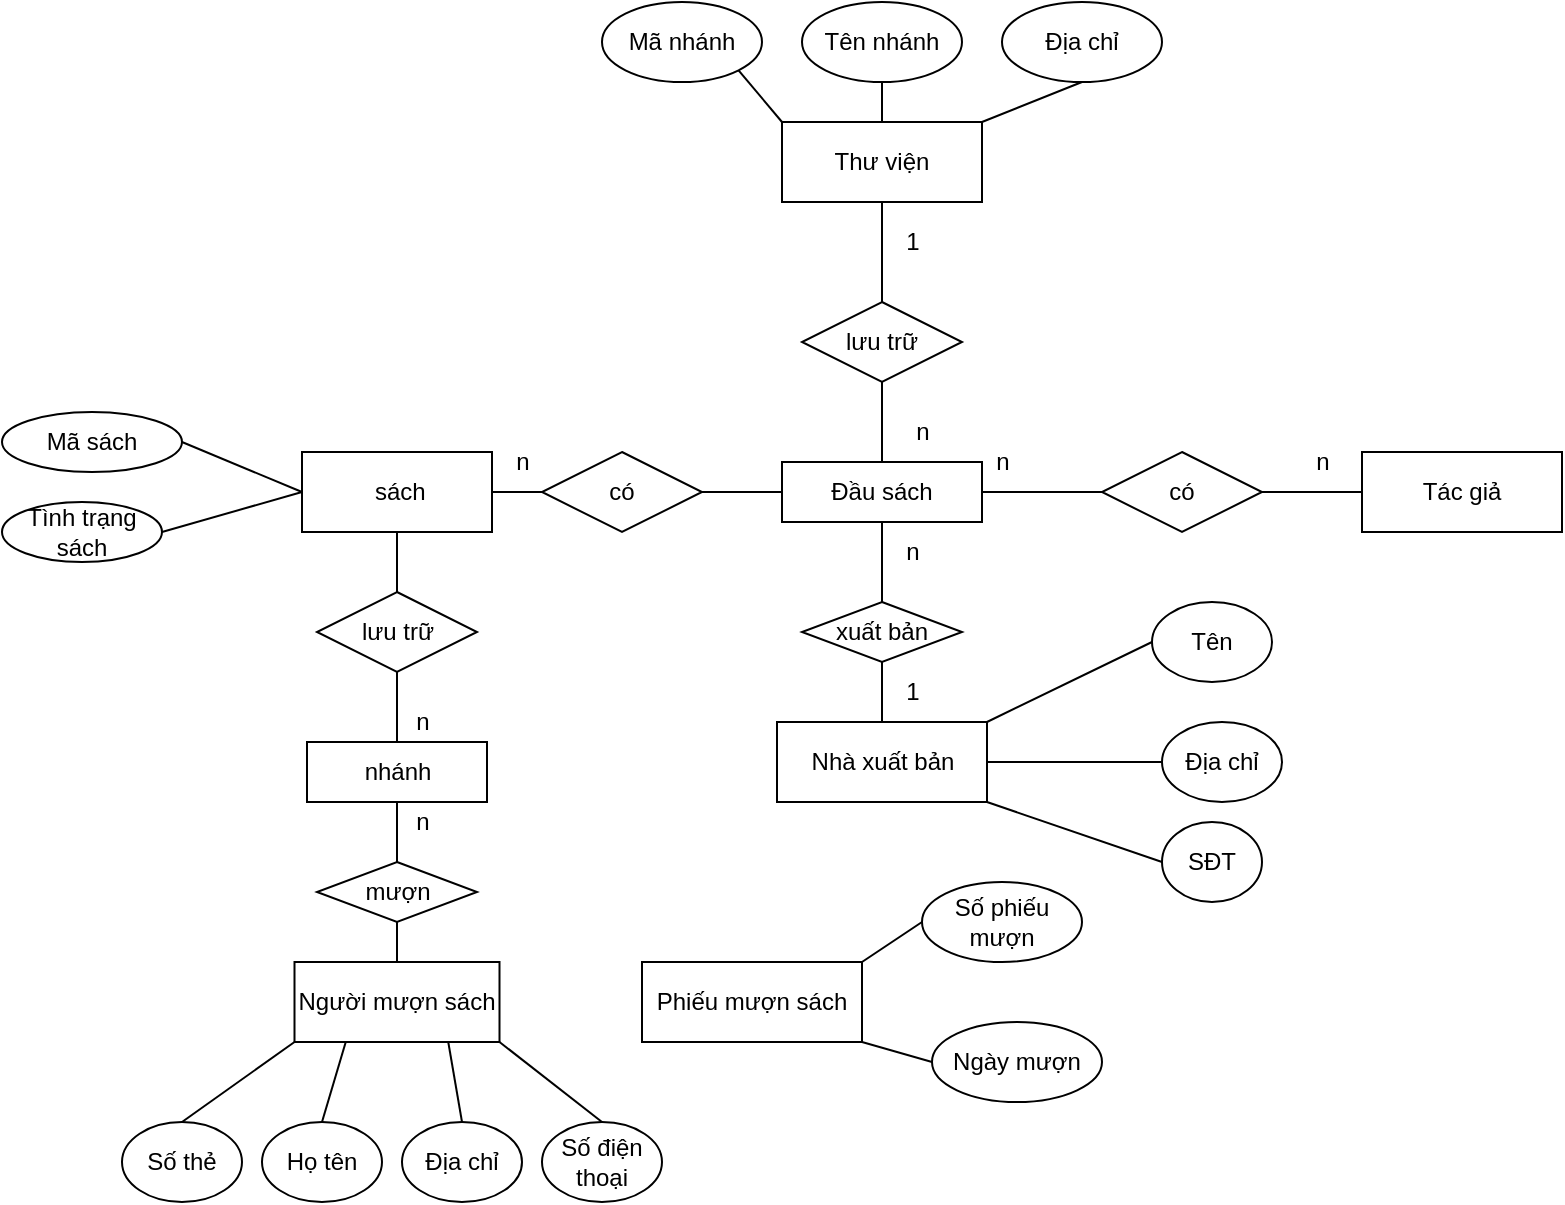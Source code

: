 <mxfile version="16.2.7" type="device"><diagram id="ddoiGIZzxNz6m625iqza" name="Page-1"><mxGraphModel dx="1894" dy="489" grid="1" gridSize="10" guides="1" tooltips="1" connect="1" arrows="1" fold="1" page="1" pageScale="1" pageWidth="850" pageHeight="1100" math="0" shadow="0"><root><mxCell id="0"/><mxCell id="1" parent="0"/><mxCell id="th9HtUfrpRgJWq-rh_To-2" value="Thư viện" style="rounded=0;whiteSpace=wrap;html=1;shadow=0;" vertex="1" parent="1"><mxGeometry x="-50" y="110" width="100" height="40" as="geometry"/></mxCell><mxCell id="th9HtUfrpRgJWq-rh_To-3" value="Đầu sách" style="rounded=0;whiteSpace=wrap;html=1;shadow=0;" vertex="1" parent="1"><mxGeometry x="-50" y="280" width="100" height="30" as="geometry"/></mxCell><mxCell id="th9HtUfrpRgJWq-rh_To-4" value="Tác giả" style="rounded=0;whiteSpace=wrap;html=1;shadow=0;" vertex="1" parent="1"><mxGeometry x="240" y="275" width="100" height="40" as="geometry"/></mxCell><mxCell id="th9HtUfrpRgJWq-rh_To-5" value="Nhà xuất bản" style="rounded=0;whiteSpace=wrap;html=1;shadow=0;" vertex="1" parent="1"><mxGeometry x="-52.5" y="410" width="105" height="40" as="geometry"/></mxCell><mxCell id="th9HtUfrpRgJWq-rh_To-6" value="&amp;nbsp;sách" style="rounded=0;whiteSpace=wrap;html=1;shadow=0;" vertex="1" parent="1"><mxGeometry x="-290" y="275" width="95" height="40" as="geometry"/></mxCell><mxCell id="th9HtUfrpRgJWq-rh_To-7" value="Người mượn sách" style="rounded=0;whiteSpace=wrap;html=1;shadow=0;" vertex="1" parent="1"><mxGeometry x="-293.75" y="530" width="102.5" height="40" as="geometry"/></mxCell><mxCell id="th9HtUfrpRgJWq-rh_To-8" value="Phiếu mượn sách" style="rounded=0;whiteSpace=wrap;html=1;shadow=0;" vertex="1" parent="1"><mxGeometry x="-120" y="530" width="110" height="40" as="geometry"/></mxCell><mxCell id="th9HtUfrpRgJWq-rh_To-9" value="Mã nhánh" style="ellipse;whiteSpace=wrap;html=1;shadow=0;" vertex="1" parent="1"><mxGeometry x="-140" y="50" width="80" height="40" as="geometry"/></mxCell><mxCell id="th9HtUfrpRgJWq-rh_To-10" value="Tên nhánh" style="ellipse;whiteSpace=wrap;html=1;shadow=0;" vertex="1" parent="1"><mxGeometry x="-40" y="50" width="80" height="40" as="geometry"/></mxCell><mxCell id="th9HtUfrpRgJWq-rh_To-11" value="Địa chỉ" style="ellipse;whiteSpace=wrap;html=1;shadow=0;" vertex="1" parent="1"><mxGeometry x="60" y="50" width="80" height="40" as="geometry"/></mxCell><mxCell id="th9HtUfrpRgJWq-rh_To-12" value="" style="endArrow=none;html=1;rounded=0;entryX=0;entryY=0;entryDx=0;entryDy=0;exitX=1;exitY=1;exitDx=0;exitDy=0;" edge="1" parent="1" source="th9HtUfrpRgJWq-rh_To-9" target="th9HtUfrpRgJWq-rh_To-2"><mxGeometry width="50" height="50" relative="1" as="geometry"><mxPoint x="260" y="510" as="sourcePoint"/><mxPoint x="310" y="460" as="targetPoint"/></mxGeometry></mxCell><mxCell id="th9HtUfrpRgJWq-rh_To-14" value="" style="endArrow=none;html=1;rounded=0;entryX=0.5;entryY=1;entryDx=0;entryDy=0;exitX=0.5;exitY=0;exitDx=0;exitDy=0;" edge="1" parent="1" source="th9HtUfrpRgJWq-rh_To-2" target="th9HtUfrpRgJWq-rh_To-10"><mxGeometry width="50" height="50" relative="1" as="geometry"><mxPoint x="270" y="259.289" as="sourcePoint"/><mxPoint x="270" y="209.289" as="targetPoint"/></mxGeometry></mxCell><mxCell id="th9HtUfrpRgJWq-rh_To-15" value="" style="endArrow=none;html=1;rounded=0;exitX=1;exitY=0;exitDx=0;exitDy=0;entryX=0.5;entryY=1;entryDx=0;entryDy=0;" edge="1" parent="1" source="th9HtUfrpRgJWq-rh_To-2" target="th9HtUfrpRgJWq-rh_To-11"><mxGeometry width="50" height="50" relative="1" as="geometry"><mxPoint x="340" y="290" as="sourcePoint"/><mxPoint x="370" y="250" as="targetPoint"/></mxGeometry></mxCell><mxCell id="th9HtUfrpRgJWq-rh_To-16" value="lưu trữ" style="rhombus;whiteSpace=wrap;html=1;shadow=0;" vertex="1" parent="1"><mxGeometry x="-40" y="200" width="80" height="40" as="geometry"/></mxCell><mxCell id="th9HtUfrpRgJWq-rh_To-17" value="" style="endArrow=none;html=1;rounded=0;entryX=0.5;entryY=1;entryDx=0;entryDy=0;exitX=0.5;exitY=0;exitDx=0;exitDy=0;" edge="1" parent="1" source="th9HtUfrpRgJWq-rh_To-16" target="th9HtUfrpRgJWq-rh_To-2"><mxGeometry width="50" height="50" relative="1" as="geometry"><mxPoint x="130" y="320" as="sourcePoint"/><mxPoint x="270" y="300" as="targetPoint"/></mxGeometry></mxCell><mxCell id="th9HtUfrpRgJWq-rh_To-18" value="" style="endArrow=none;html=1;rounded=0;entryX=0.5;entryY=1;entryDx=0;entryDy=0;exitX=0.5;exitY=0;exitDx=0;exitDy=0;" edge="1" parent="1" source="th9HtUfrpRgJWq-rh_To-3" target="th9HtUfrpRgJWq-rh_To-16"><mxGeometry width="50" height="50" relative="1" as="geometry"><mxPoint x="120" y="410" as="sourcePoint"/><mxPoint x="170" y="360" as="targetPoint"/></mxGeometry></mxCell><mxCell id="th9HtUfrpRgJWq-rh_To-19" value="có" style="rhombus;whiteSpace=wrap;html=1;shadow=0;" vertex="1" parent="1"><mxGeometry x="110" y="275" width="80" height="40" as="geometry"/></mxCell><mxCell id="th9HtUfrpRgJWq-rh_To-20" value="" style="endArrow=none;html=1;rounded=0;exitX=1;exitY=0.5;exitDx=0;exitDy=0;entryX=0;entryY=0.5;entryDx=0;entryDy=0;" edge="1" parent="1" source="th9HtUfrpRgJWq-rh_To-3" target="th9HtUfrpRgJWq-rh_To-19"><mxGeometry width="50" height="50" relative="1" as="geometry"><mxPoint x="260" y="510" as="sourcePoint"/><mxPoint x="310" y="460" as="targetPoint"/></mxGeometry></mxCell><mxCell id="th9HtUfrpRgJWq-rh_To-21" value="" style="endArrow=none;html=1;rounded=0;entryX=0;entryY=0.5;entryDx=0;entryDy=0;exitX=1;exitY=0.5;exitDx=0;exitDy=0;" edge="1" parent="1" source="th9HtUfrpRgJWq-rh_To-19" target="th9HtUfrpRgJWq-rh_To-4"><mxGeometry width="50" height="50" relative="1" as="geometry"><mxPoint x="270" y="460" as="sourcePoint"/><mxPoint x="320" y="410" as="targetPoint"/></mxGeometry></mxCell><mxCell id="th9HtUfrpRgJWq-rh_To-22" value="xuất bản" style="rhombus;whiteSpace=wrap;html=1;shadow=0;" vertex="1" parent="1"><mxGeometry x="-40" y="350" width="80" height="30" as="geometry"/></mxCell><mxCell id="th9HtUfrpRgJWq-rh_To-23" value="" style="endArrow=none;html=1;rounded=0;exitX=0.5;exitY=0;exitDx=0;exitDy=0;entryX=0.5;entryY=1;entryDx=0;entryDy=0;" edge="1" parent="1" source="th9HtUfrpRgJWq-rh_To-22" target="th9HtUfrpRgJWq-rh_To-3"><mxGeometry width="50" height="50" relative="1" as="geometry"><mxPoint x="200" y="510" as="sourcePoint"/><mxPoint x="240" y="470" as="targetPoint"/></mxGeometry></mxCell><mxCell id="th9HtUfrpRgJWq-rh_To-24" value="" style="endArrow=none;html=1;rounded=0;exitX=0.5;exitY=1;exitDx=0;exitDy=0;entryX=0.5;entryY=0;entryDx=0;entryDy=0;" edge="1" parent="1" source="th9HtUfrpRgJWq-rh_To-22" target="th9HtUfrpRgJWq-rh_To-5"><mxGeometry width="50" height="50" relative="1" as="geometry"><mxPoint x="310" y="550" as="sourcePoint"/><mxPoint y="450" as="targetPoint"/></mxGeometry></mxCell><mxCell id="th9HtUfrpRgJWq-rh_To-25" value="Tên" style="ellipse;whiteSpace=wrap;html=1;shadow=0;" vertex="1" parent="1"><mxGeometry x="135" y="350" width="60" height="40" as="geometry"/></mxCell><mxCell id="th9HtUfrpRgJWq-rh_To-26" value="Địa chỉ" style="ellipse;whiteSpace=wrap;html=1;shadow=0;" vertex="1" parent="1"><mxGeometry x="140" y="410" width="60" height="40" as="geometry"/></mxCell><mxCell id="th9HtUfrpRgJWq-rh_To-27" value="SĐT" style="ellipse;whiteSpace=wrap;html=1;shadow=0;" vertex="1" parent="1"><mxGeometry x="140" y="460" width="50" height="40" as="geometry"/></mxCell><mxCell id="th9HtUfrpRgJWq-rh_To-28" value="" style="endArrow=none;html=1;rounded=0;entryX=0;entryY=0.5;entryDx=0;entryDy=0;exitX=1;exitY=0;exitDx=0;exitDy=0;" edge="1" parent="1" source="th9HtUfrpRgJWq-rh_To-5" target="th9HtUfrpRgJWq-rh_To-25"><mxGeometry width="50" height="50" relative="1" as="geometry"><mxPoint x="420" y="540" as="sourcePoint"/><mxPoint x="470" y="490" as="targetPoint"/></mxGeometry></mxCell><mxCell id="th9HtUfrpRgJWq-rh_To-29" value="" style="endArrow=none;html=1;rounded=0;exitX=1;exitY=0.5;exitDx=0;exitDy=0;entryX=0;entryY=0.5;entryDx=0;entryDy=0;" edge="1" parent="1" source="th9HtUfrpRgJWq-rh_To-5" target="th9HtUfrpRgJWq-rh_To-26"><mxGeometry width="50" height="50" relative="1" as="geometry"><mxPoint x="490" y="570" as="sourcePoint"/><mxPoint x="540" y="520" as="targetPoint"/></mxGeometry></mxCell><mxCell id="th9HtUfrpRgJWq-rh_To-30" value="" style="endArrow=none;html=1;rounded=0;entryX=0;entryY=0.5;entryDx=0;entryDy=0;exitX=1;exitY=1;exitDx=0;exitDy=0;" edge="1" parent="1" source="th9HtUfrpRgJWq-rh_To-5" target="th9HtUfrpRgJWq-rh_To-27"><mxGeometry width="50" height="50" relative="1" as="geometry"><mxPoint x="450" y="620" as="sourcePoint"/><mxPoint x="500" y="570" as="targetPoint"/></mxGeometry></mxCell><mxCell id="th9HtUfrpRgJWq-rh_To-31" value="" style="endArrow=none;html=1;rounded=0;entryX=0;entryY=0.5;entryDx=0;entryDy=0;exitX=1;exitY=0.5;exitDx=0;exitDy=0;" edge="1" parent="1" source="th9HtUfrpRgJWq-rh_To-32" target="th9HtUfrpRgJWq-rh_To-3"><mxGeometry width="50" height="50" relative="1" as="geometry"><mxPoint x="80" y="490" as="sourcePoint"/><mxPoint x="130" y="440" as="targetPoint"/></mxGeometry></mxCell><mxCell id="th9HtUfrpRgJWq-rh_To-32" value="có" style="rhombus;whiteSpace=wrap;html=1;shadow=0;" vertex="1" parent="1"><mxGeometry x="-170" y="275" width="80" height="40" as="geometry"/></mxCell><mxCell id="th9HtUfrpRgJWq-rh_To-33" value="" style="endArrow=none;html=1;rounded=0;entryX=0;entryY=0.5;entryDx=0;entryDy=0;exitX=1;exitY=0.5;exitDx=0;exitDy=0;" edge="1" parent="1" source="th9HtUfrpRgJWq-rh_To-6" target="th9HtUfrpRgJWq-rh_To-32"><mxGeometry width="50" height="50" relative="1" as="geometry"><mxPoint x="100" y="590" as="sourcePoint"/><mxPoint x="150" y="540" as="targetPoint"/></mxGeometry></mxCell><mxCell id="th9HtUfrpRgJWq-rh_To-34" value="Mã sách" style="ellipse;whiteSpace=wrap;html=1;shadow=0;" vertex="1" parent="1"><mxGeometry x="-440" y="255" width="90" height="30" as="geometry"/></mxCell><mxCell id="th9HtUfrpRgJWq-rh_To-37" value="Tình trạng sách" style="ellipse;whiteSpace=wrap;html=1;shadow=0;" vertex="1" parent="1"><mxGeometry x="-440" y="300" width="80" height="30" as="geometry"/></mxCell><mxCell id="th9HtUfrpRgJWq-rh_To-38" value="" style="endArrow=none;html=1;rounded=0;exitX=1;exitY=0.5;exitDx=0;exitDy=0;entryX=0;entryY=0.5;entryDx=0;entryDy=0;" edge="1" parent="1" source="th9HtUfrpRgJWq-rh_To-34" target="th9HtUfrpRgJWq-rh_To-6"><mxGeometry width="50" height="50" relative="1" as="geometry"><mxPoint x="60" y="690" as="sourcePoint"/><mxPoint x="110" y="660" as="targetPoint"/></mxGeometry></mxCell><mxCell id="th9HtUfrpRgJWq-rh_To-39" value="" style="endArrow=none;html=1;rounded=0;exitX=1;exitY=0.5;exitDx=0;exitDy=0;entryX=0;entryY=0.5;entryDx=0;entryDy=0;" edge="1" parent="1" source="th9HtUfrpRgJWq-rh_To-37" target="th9HtUfrpRgJWq-rh_To-6"><mxGeometry width="50" height="50" relative="1" as="geometry"><mxPoint x="70" y="710" as="sourcePoint"/><mxPoint x="-290" y="290" as="targetPoint"/></mxGeometry></mxCell><mxCell id="th9HtUfrpRgJWq-rh_To-42" value="nhánh" style="rounded=0;whiteSpace=wrap;html=1;shadow=0;" vertex="1" parent="1"><mxGeometry x="-287.5" y="420" width="90" height="30" as="geometry"/></mxCell><mxCell id="th9HtUfrpRgJWq-rh_To-43" value="lưu trữ" style="rhombus;whiteSpace=wrap;html=1;shadow=0;" vertex="1" parent="1"><mxGeometry x="-282.5" y="345" width="80" height="40" as="geometry"/></mxCell><mxCell id="th9HtUfrpRgJWq-rh_To-44" value="" style="endArrow=none;html=1;rounded=0;exitX=0.5;exitY=0;exitDx=0;exitDy=0;entryX=0.5;entryY=1;entryDx=0;entryDy=0;" edge="1" parent="1" source="th9HtUfrpRgJWq-rh_To-43" target="th9HtUfrpRgJWq-rh_To-6"><mxGeometry width="50" height="50" relative="1" as="geometry"><mxPoint x="70" y="440" as="sourcePoint"/><mxPoint x="-300" y="295" as="targetPoint"/></mxGeometry></mxCell><mxCell id="th9HtUfrpRgJWq-rh_To-45" value="" style="endArrow=none;html=1;rounded=0;entryX=0.5;entryY=1;entryDx=0;entryDy=0;exitX=0.5;exitY=0;exitDx=0;exitDy=0;" edge="1" parent="1" source="th9HtUfrpRgJWq-rh_To-42" target="th9HtUfrpRgJWq-rh_To-43"><mxGeometry width="50" height="50" relative="1" as="geometry"><mxPoint x="90" y="530" as="sourcePoint"/><mxPoint x="140" y="490" as="targetPoint"/></mxGeometry></mxCell><mxCell id="th9HtUfrpRgJWq-rh_To-46" value="Số thẻ" style="ellipse;whiteSpace=wrap;html=1;shadow=0;" vertex="1" parent="1"><mxGeometry x="-380" y="610" width="60" height="40" as="geometry"/></mxCell><mxCell id="th9HtUfrpRgJWq-rh_To-47" value="Họ tên" style="ellipse;whiteSpace=wrap;html=1;shadow=0;" vertex="1" parent="1"><mxGeometry x="-310" y="610" width="60" height="40" as="geometry"/></mxCell><mxCell id="th9HtUfrpRgJWq-rh_To-48" value="Địa chỉ" style="ellipse;whiteSpace=wrap;html=1;shadow=0;" vertex="1" parent="1"><mxGeometry x="-240" y="610" width="60" height="40" as="geometry"/></mxCell><mxCell id="th9HtUfrpRgJWq-rh_To-49" value="" style="endArrow=none;html=1;rounded=0;entryX=0;entryY=1;entryDx=0;entryDy=0;exitX=0.5;exitY=0;exitDx=0;exitDy=0;" edge="1" parent="1" source="th9HtUfrpRgJWq-rh_To-46" target="th9HtUfrpRgJWq-rh_To-7"><mxGeometry width="50" height="50" relative="1" as="geometry"><mxPoint x="60" y="730" as="sourcePoint"/><mxPoint x="110" y="680" as="targetPoint"/></mxGeometry></mxCell><mxCell id="th9HtUfrpRgJWq-rh_To-50" value="" style="endArrow=none;html=1;rounded=0;exitX=0.5;exitY=0;exitDx=0;exitDy=0;entryX=0.25;entryY=1;entryDx=0;entryDy=0;" edge="1" parent="1" source="th9HtUfrpRgJWq-rh_To-47" target="th9HtUfrpRgJWq-rh_To-7"><mxGeometry width="50" height="50" relative="1" as="geometry"><mxPoint x="120" y="750" as="sourcePoint"/><mxPoint x="125" y="680" as="targetPoint"/></mxGeometry></mxCell><mxCell id="th9HtUfrpRgJWq-rh_To-51" value="" style="endArrow=none;html=1;rounded=0;entryX=0.75;entryY=1;entryDx=0;entryDy=0;exitX=0.5;exitY=0;exitDx=0;exitDy=0;" edge="1" parent="1" source="th9HtUfrpRgJWq-rh_To-48" target="th9HtUfrpRgJWq-rh_To-7"><mxGeometry width="50" height="50" relative="1" as="geometry"><mxPoint x="210" y="740" as="sourcePoint"/><mxPoint x="150" y="680" as="targetPoint"/></mxGeometry></mxCell><mxCell id="th9HtUfrpRgJWq-rh_To-52" value="Số điện thoại" style="ellipse;whiteSpace=wrap;html=1;shadow=0;" vertex="1" parent="1"><mxGeometry x="-170" y="610" width="60" height="40" as="geometry"/></mxCell><mxCell id="th9HtUfrpRgJWq-rh_To-53" value="" style="endArrow=none;html=1;rounded=0;exitX=1;exitY=1;exitDx=0;exitDy=0;entryX=0.5;entryY=0;entryDx=0;entryDy=0;" edge="1" parent="1" source="th9HtUfrpRgJWq-rh_To-7" target="th9HtUfrpRgJWq-rh_To-52"><mxGeometry width="50" height="50" relative="1" as="geometry"><mxPoint x="10" y="590" as="sourcePoint"/><mxPoint x="60" y="540" as="targetPoint"/></mxGeometry></mxCell><mxCell id="th9HtUfrpRgJWq-rh_To-56" value="" style="endArrow=none;html=1;rounded=0;exitX=0.5;exitY=0;exitDx=0;exitDy=0;" edge="1" parent="1" source="th9HtUfrpRgJWq-rh_To-57" target="th9HtUfrpRgJWq-rh_To-42"><mxGeometry width="50" height="50" relative="1" as="geometry"><mxPoint x="-140" y="700" as="sourcePoint"/><mxPoint x="-130" y="700" as="targetPoint"/></mxGeometry></mxCell><mxCell id="th9HtUfrpRgJWq-rh_To-57" value="mượn" style="rhombus;whiteSpace=wrap;html=1;shadow=0;" vertex="1" parent="1"><mxGeometry x="-282.5" y="480" width="80" height="30" as="geometry"/></mxCell><mxCell id="th9HtUfrpRgJWq-rh_To-58" value="Ngày mượn" style="ellipse;whiteSpace=wrap;html=1;shadow=0;" vertex="1" parent="1"><mxGeometry x="25" y="560" width="85" height="40" as="geometry"/></mxCell><mxCell id="th9HtUfrpRgJWq-rh_To-59" value="Số phiếu mượn" style="ellipse;whiteSpace=wrap;html=1;shadow=0;" vertex="1" parent="1"><mxGeometry x="20" y="490" width="80" height="40" as="geometry"/></mxCell><mxCell id="th9HtUfrpRgJWq-rh_To-60" value="" style="endArrow=none;html=1;rounded=0;exitX=0.5;exitY=1;exitDx=0;exitDy=0;entryX=0.5;entryY=0;entryDx=0;entryDy=0;" edge="1" parent="1" source="th9HtUfrpRgJWq-rh_To-57" target="th9HtUfrpRgJWq-rh_To-7"><mxGeometry width="50" height="50" relative="1" as="geometry"><mxPoint x="30" y="740" as="sourcePoint"/><mxPoint x="80" y="690" as="targetPoint"/></mxGeometry></mxCell><mxCell id="th9HtUfrpRgJWq-rh_To-61" value="" style="endArrow=none;html=1;rounded=0;entryX=0;entryY=0.5;entryDx=0;entryDy=0;exitX=1;exitY=0;exitDx=0;exitDy=0;" edge="1" parent="1" source="th9HtUfrpRgJWq-rh_To-8" target="th9HtUfrpRgJWq-rh_To-59"><mxGeometry width="50" height="50" relative="1" as="geometry"><mxPoint x="390" y="670" as="sourcePoint"/><mxPoint x="440" y="620" as="targetPoint"/></mxGeometry></mxCell><mxCell id="th9HtUfrpRgJWq-rh_To-62" value="" style="endArrow=none;html=1;rounded=0;exitX=1;exitY=1;exitDx=0;exitDy=0;entryX=0;entryY=0.5;entryDx=0;entryDy=0;" edge="1" parent="1" source="th9HtUfrpRgJWq-rh_To-8" target="th9HtUfrpRgJWq-rh_To-58"><mxGeometry width="50" height="50" relative="1" as="geometry"><mxPoint x="390" y="760" as="sourcePoint"/><mxPoint x="440" y="710" as="targetPoint"/></mxGeometry></mxCell><mxCell id="th9HtUfrpRgJWq-rh_To-73" value="1" style="text;html=1;align=center;verticalAlign=middle;resizable=0;points=[];autosize=1;strokeColor=none;fillColor=none;" vertex="1" parent="1"><mxGeometry x="5" y="160" width="20" height="20" as="geometry"/></mxCell><mxCell id="th9HtUfrpRgJWq-rh_To-74" value="n" style="text;html=1;align=center;verticalAlign=middle;resizable=0;points=[];autosize=1;strokeColor=none;fillColor=none;" vertex="1" parent="1"><mxGeometry x="10" y="255" width="20" height="20" as="geometry"/></mxCell><mxCell id="th9HtUfrpRgJWq-rh_To-75" value="n" style="text;html=1;align=center;verticalAlign=middle;resizable=0;points=[];autosize=1;strokeColor=none;fillColor=none;" vertex="1" parent="1"><mxGeometry x="50" y="270" width="20" height="20" as="geometry"/></mxCell><mxCell id="th9HtUfrpRgJWq-rh_To-76" value="n" style="text;html=1;align=center;verticalAlign=middle;resizable=0;points=[];autosize=1;strokeColor=none;fillColor=none;" vertex="1" parent="1"><mxGeometry x="210" y="270" width="20" height="20" as="geometry"/></mxCell><mxCell id="th9HtUfrpRgJWq-rh_To-77" value="n" style="text;html=1;align=center;verticalAlign=middle;resizable=0;points=[];autosize=1;strokeColor=none;fillColor=none;" vertex="1" parent="1"><mxGeometry x="-190" y="270" width="20" height="20" as="geometry"/></mxCell><mxCell id="th9HtUfrpRgJWq-rh_To-78" value="n" style="text;html=1;align=center;verticalAlign=middle;resizable=0;points=[];autosize=1;strokeColor=none;fillColor=none;" vertex="1" parent="1"><mxGeometry x="-240" y="400" width="20" height="20" as="geometry"/></mxCell><mxCell id="th9HtUfrpRgJWq-rh_To-79" value="n" style="text;html=1;align=center;verticalAlign=middle;resizable=0;points=[];autosize=1;strokeColor=none;fillColor=none;" vertex="1" parent="1"><mxGeometry x="-240" y="450" width="20" height="20" as="geometry"/></mxCell><mxCell id="th9HtUfrpRgJWq-rh_To-80" value="n" style="text;html=1;align=center;verticalAlign=middle;resizable=0;points=[];autosize=1;strokeColor=none;fillColor=none;" vertex="1" parent="1"><mxGeometry x="5" y="315" width="20" height="20" as="geometry"/></mxCell><mxCell id="th9HtUfrpRgJWq-rh_To-81" value="1" style="text;html=1;align=center;verticalAlign=middle;resizable=0;points=[];autosize=1;strokeColor=none;fillColor=none;" vertex="1" parent="1"><mxGeometry x="5" y="385" width="20" height="20" as="geometry"/></mxCell></root></mxGraphModel></diagram></mxfile>